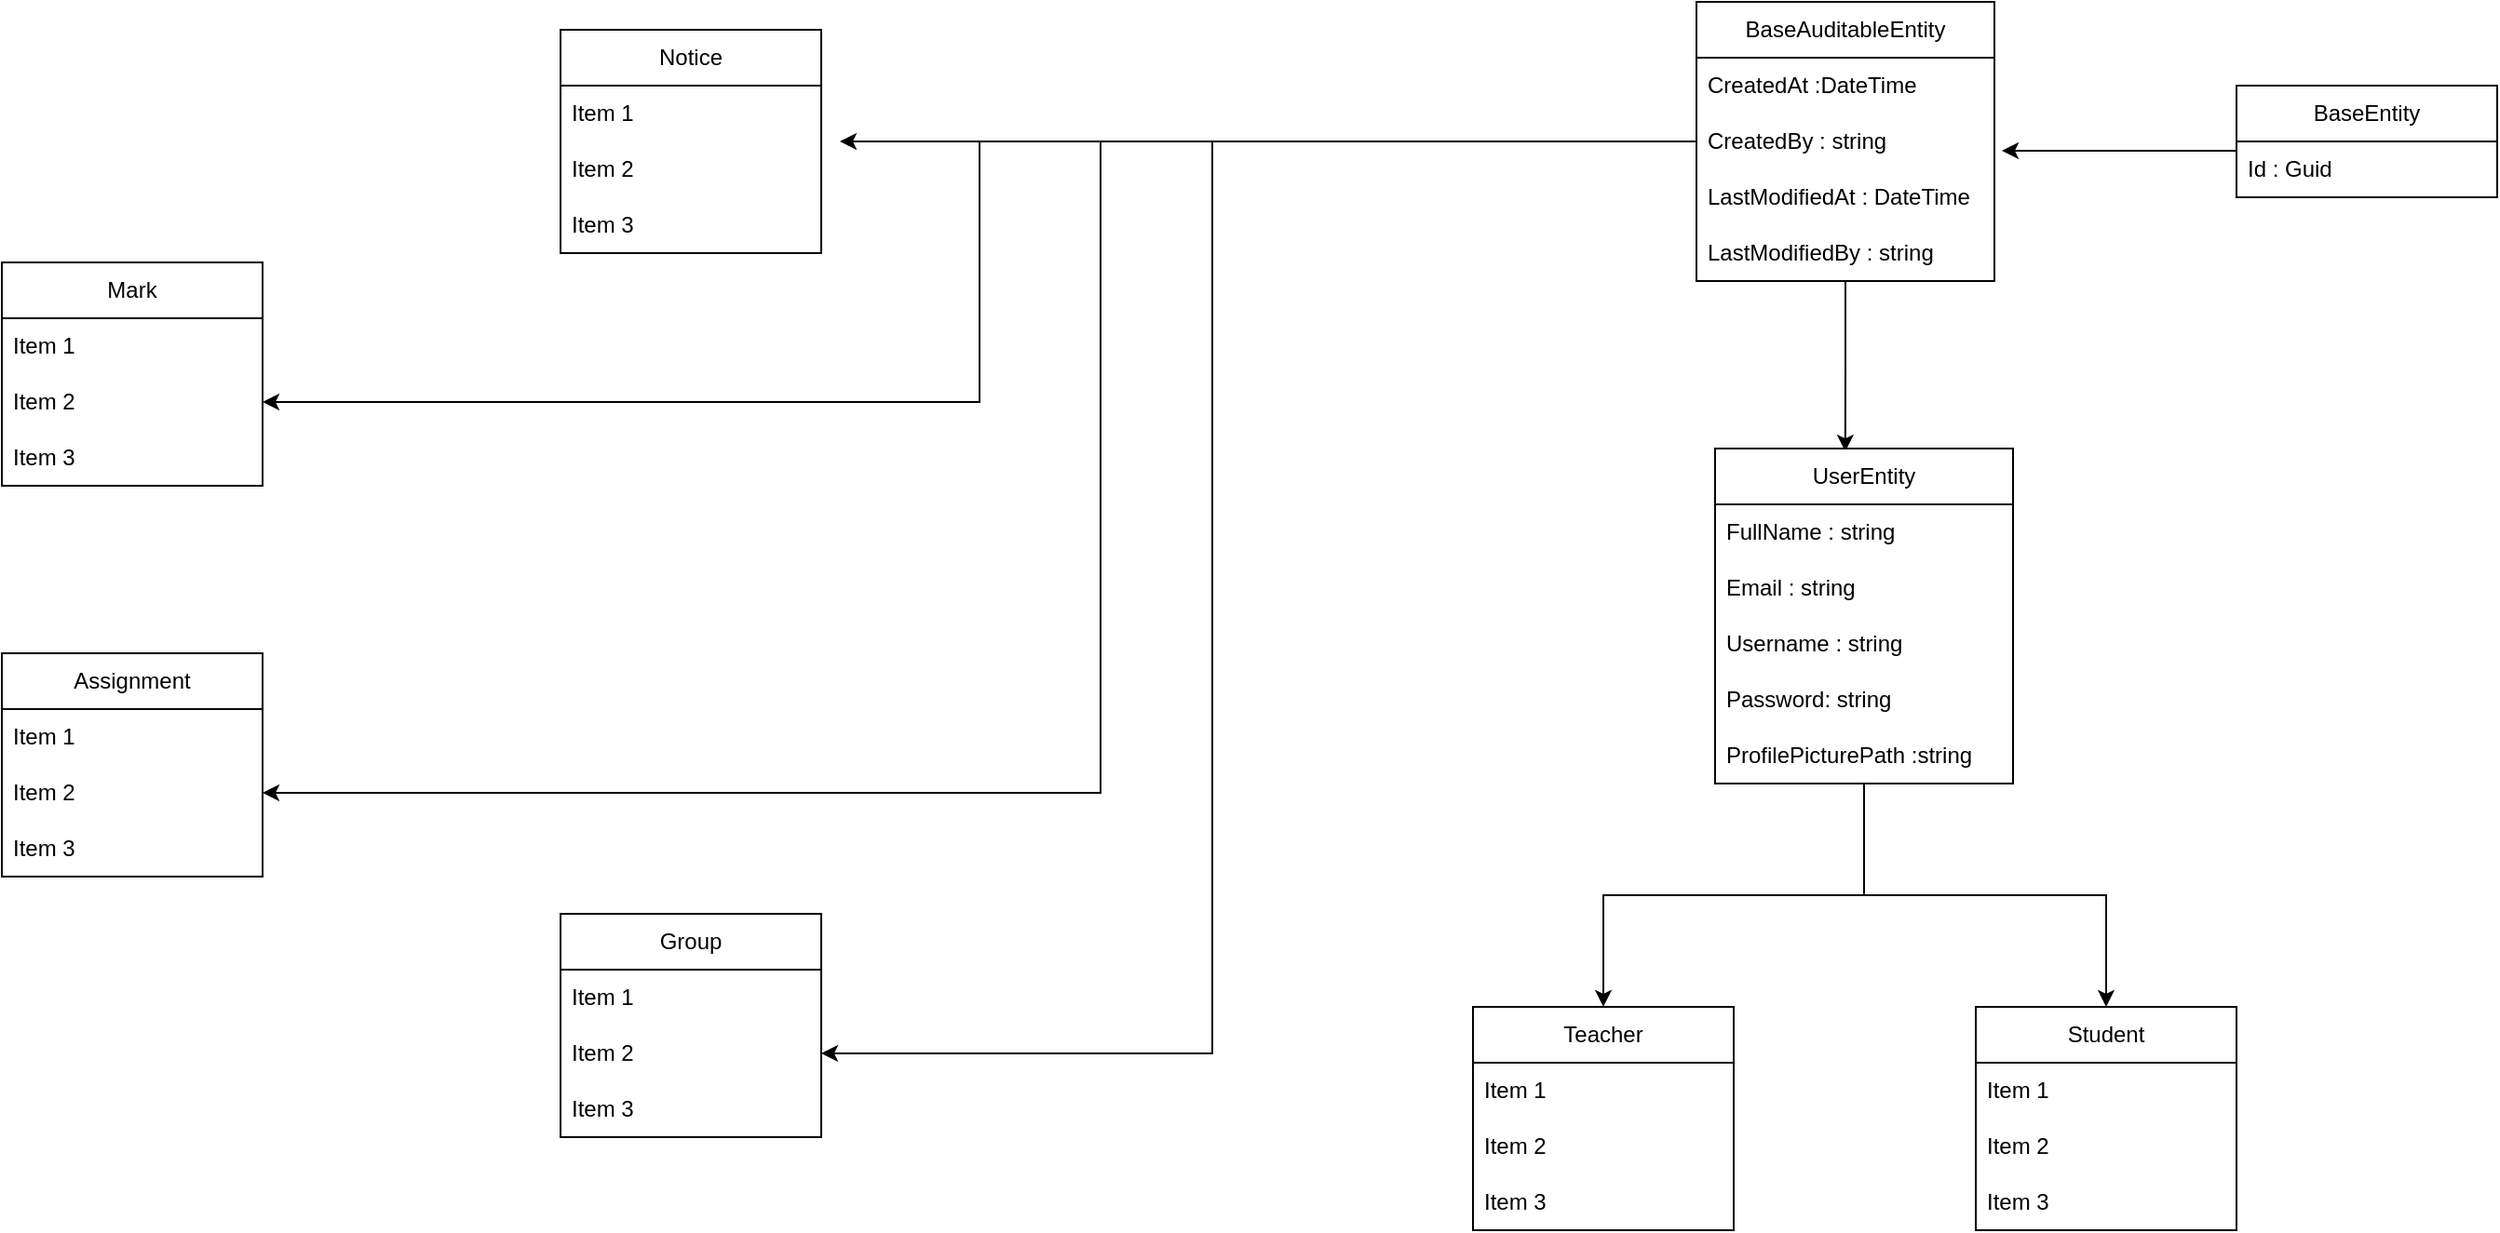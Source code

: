 <mxfile version="21.2.8" type="device">
  <diagram name="Page-1" id="CtWnbKpLdD32V_fEn1Ee">
    <mxGraphModel dx="2062" dy="731" grid="1" gridSize="10" guides="1" tooltips="1" connect="1" arrows="1" fold="1" page="1" pageScale="1" pageWidth="827" pageHeight="1169" math="0" shadow="0">
      <root>
        <mxCell id="0" />
        <mxCell id="1" parent="0" />
        <mxCell id="satxLGVg-i999YrNtOQF-17" style="edgeStyle=orthogonalEdgeStyle;rounded=0;orthogonalLoop=1;jettySize=auto;html=1;" edge="1" parent="1" source="satxLGVg-i999YrNtOQF-18">
          <mxGeometry relative="1" as="geometry">
            <mxPoint x="374" y="140" as="targetPoint" />
            <Array as="points">
              <mxPoint x="460" y="140" />
              <mxPoint x="460" y="140" />
            </Array>
          </mxGeometry>
        </mxCell>
        <mxCell id="satxLGVg-i999YrNtOQF-18" value="BaseEntity" style="swimlane;fontStyle=0;childLayout=stackLayout;horizontal=1;startSize=30;horizontalStack=0;resizeParent=1;resizeParentMax=0;resizeLast=0;collapsible=1;marginBottom=0;whiteSpace=wrap;html=1;" vertex="1" parent="1">
          <mxGeometry x="500" y="105" width="140" height="60" as="geometry" />
        </mxCell>
        <mxCell id="satxLGVg-i999YrNtOQF-19" value="Id : Guid" style="text;strokeColor=none;fillColor=none;align=left;verticalAlign=middle;spacingLeft=4;spacingRight=4;overflow=hidden;points=[[0,0.5],[1,0.5]];portConstraint=eastwest;rotatable=0;whiteSpace=wrap;html=1;" vertex="1" parent="satxLGVg-i999YrNtOQF-18">
          <mxGeometry y="30" width="140" height="30" as="geometry" />
        </mxCell>
        <mxCell id="satxLGVg-i999YrNtOQF-74" style="edgeStyle=orthogonalEdgeStyle;rounded=0;orthogonalLoop=1;jettySize=auto;html=1;entryX=1;entryY=0.5;entryDx=0;entryDy=0;" edge="1" parent="1" source="satxLGVg-i999YrNtOQF-20" target="satxLGVg-i999YrNtOQF-59">
          <mxGeometry relative="1" as="geometry">
            <Array as="points">
              <mxPoint x="-110" y="135" />
              <mxPoint x="-110" y="485" />
            </Array>
          </mxGeometry>
        </mxCell>
        <mxCell id="satxLGVg-i999YrNtOQF-75" style="edgeStyle=orthogonalEdgeStyle;rounded=0;orthogonalLoop=1;jettySize=auto;html=1;entryX=1;entryY=0.5;entryDx=0;entryDy=0;" edge="1" parent="1" source="satxLGVg-i999YrNtOQF-20" target="satxLGVg-i999YrNtOQF-63">
          <mxGeometry relative="1" as="geometry">
            <Array as="points">
              <mxPoint x="-50" y="135" />
              <mxPoint x="-50" y="625" />
            </Array>
          </mxGeometry>
        </mxCell>
        <mxCell id="satxLGVg-i999YrNtOQF-76" style="edgeStyle=orthogonalEdgeStyle;rounded=0;orthogonalLoop=1;jettySize=auto;html=1;entryX=0.437;entryY=0.009;entryDx=0;entryDy=0;entryPerimeter=0;" edge="1" parent="1" source="satxLGVg-i999YrNtOQF-20" target="satxLGVg-i999YrNtOQF-33">
          <mxGeometry relative="1" as="geometry" />
        </mxCell>
        <mxCell id="satxLGVg-i999YrNtOQF-20" value="BaseAuditableEntity" style="swimlane;fontStyle=0;childLayout=stackLayout;horizontal=1;startSize=30;horizontalStack=0;resizeParent=1;resizeParentMax=0;resizeLast=0;collapsible=1;marginBottom=0;whiteSpace=wrap;html=1;" vertex="1" parent="1">
          <mxGeometry x="210" y="60" width="160" height="150" as="geometry" />
        </mxCell>
        <mxCell id="satxLGVg-i999YrNtOQF-21" value="CreatedAt :DateTime" style="text;strokeColor=none;fillColor=none;align=left;verticalAlign=middle;spacingLeft=4;spacingRight=4;overflow=hidden;points=[[0,0.5],[1,0.5]];portConstraint=eastwest;rotatable=0;whiteSpace=wrap;html=1;" vertex="1" parent="satxLGVg-i999YrNtOQF-20">
          <mxGeometry y="30" width="160" height="30" as="geometry" />
        </mxCell>
        <mxCell id="satxLGVg-i999YrNtOQF-70" style="edgeStyle=orthogonalEdgeStyle;rounded=0;orthogonalLoop=1;jettySize=auto;html=1;" edge="1" parent="satxLGVg-i999YrNtOQF-20" source="satxLGVg-i999YrNtOQF-22">
          <mxGeometry relative="1" as="geometry">
            <mxPoint x="-460" y="75" as="targetPoint" />
          </mxGeometry>
        </mxCell>
        <mxCell id="satxLGVg-i999YrNtOQF-22" value="CreatedBy : string" style="text;strokeColor=none;fillColor=none;align=left;verticalAlign=middle;spacingLeft=4;spacingRight=4;overflow=hidden;points=[[0,0.5],[1,0.5]];portConstraint=eastwest;rotatable=0;whiteSpace=wrap;html=1;" vertex="1" parent="satxLGVg-i999YrNtOQF-20">
          <mxGeometry y="60" width="160" height="30" as="geometry" />
        </mxCell>
        <mxCell id="satxLGVg-i999YrNtOQF-23" value="LastModifiedAt : DateTime" style="text;strokeColor=none;fillColor=none;align=left;verticalAlign=middle;spacingLeft=4;spacingRight=4;overflow=hidden;points=[[0,0.5],[1,0.5]];portConstraint=eastwest;rotatable=0;whiteSpace=wrap;html=1;" vertex="1" parent="satxLGVg-i999YrNtOQF-20">
          <mxGeometry y="90" width="160" height="30" as="geometry" />
        </mxCell>
        <mxCell id="satxLGVg-i999YrNtOQF-24" value="LastModifiedBy : string" style="text;strokeColor=none;fillColor=none;align=left;verticalAlign=middle;spacingLeft=4;spacingRight=4;overflow=hidden;points=[[0,0.5],[1,0.5]];portConstraint=eastwest;rotatable=0;whiteSpace=wrap;html=1;" vertex="1" parent="satxLGVg-i999YrNtOQF-20">
          <mxGeometry y="120" width="160" height="30" as="geometry" />
        </mxCell>
        <mxCell id="satxLGVg-i999YrNtOQF-47" style="edgeStyle=orthogonalEdgeStyle;rounded=0;orthogonalLoop=1;jettySize=auto;html=1;" edge="1" parent="1" source="satxLGVg-i999YrNtOQF-33" target="satxLGVg-i999YrNtOQF-43">
          <mxGeometry relative="1" as="geometry" />
        </mxCell>
        <mxCell id="satxLGVg-i999YrNtOQF-48" style="edgeStyle=orthogonalEdgeStyle;rounded=0;orthogonalLoop=1;jettySize=auto;html=1;entryX=0.5;entryY=0;entryDx=0;entryDy=0;" edge="1" parent="1" source="satxLGVg-i999YrNtOQF-33" target="satxLGVg-i999YrNtOQF-39">
          <mxGeometry relative="1" as="geometry" />
        </mxCell>
        <mxCell id="satxLGVg-i999YrNtOQF-33" value="UserEntity" style="swimlane;fontStyle=0;childLayout=stackLayout;horizontal=1;startSize=30;horizontalStack=0;resizeParent=1;resizeParentMax=0;resizeLast=0;collapsible=1;marginBottom=0;whiteSpace=wrap;html=1;" vertex="1" parent="1">
          <mxGeometry x="220" y="300" width="160" height="180" as="geometry" />
        </mxCell>
        <mxCell id="satxLGVg-i999YrNtOQF-34" value="FullName : string" style="text;strokeColor=none;fillColor=none;align=left;verticalAlign=middle;spacingLeft=4;spacingRight=4;overflow=hidden;points=[[0,0.5],[1,0.5]];portConstraint=eastwest;rotatable=0;whiteSpace=wrap;html=1;" vertex="1" parent="satxLGVg-i999YrNtOQF-33">
          <mxGeometry y="30" width="160" height="30" as="geometry" />
        </mxCell>
        <mxCell id="satxLGVg-i999YrNtOQF-35" value="Email : string" style="text;strokeColor=none;fillColor=none;align=left;verticalAlign=middle;spacingLeft=4;spacingRight=4;overflow=hidden;points=[[0,0.5],[1,0.5]];portConstraint=eastwest;rotatable=0;whiteSpace=wrap;html=1;" vertex="1" parent="satxLGVg-i999YrNtOQF-33">
          <mxGeometry y="60" width="160" height="30" as="geometry" />
        </mxCell>
        <mxCell id="satxLGVg-i999YrNtOQF-36" value="Username : string" style="text;strokeColor=none;fillColor=none;align=left;verticalAlign=middle;spacingLeft=4;spacingRight=4;overflow=hidden;points=[[0,0.5],[1,0.5]];portConstraint=eastwest;rotatable=0;whiteSpace=wrap;html=1;" vertex="1" parent="satxLGVg-i999YrNtOQF-33">
          <mxGeometry y="90" width="160" height="30" as="geometry" />
        </mxCell>
        <mxCell id="satxLGVg-i999YrNtOQF-37" value="Password: string" style="text;strokeColor=none;fillColor=none;align=left;verticalAlign=middle;spacingLeft=4;spacingRight=4;overflow=hidden;points=[[0,0.5],[1,0.5]];portConstraint=eastwest;rotatable=0;whiteSpace=wrap;html=1;" vertex="1" parent="satxLGVg-i999YrNtOQF-33">
          <mxGeometry y="120" width="160" height="30" as="geometry" />
        </mxCell>
        <mxCell id="satxLGVg-i999YrNtOQF-38" value="ProfilePicturePath :string" style="text;strokeColor=none;fillColor=none;align=left;verticalAlign=middle;spacingLeft=4;spacingRight=4;overflow=hidden;points=[[0,0.5],[1,0.5]];portConstraint=eastwest;rotatable=0;whiteSpace=wrap;html=1;" vertex="1" parent="satxLGVg-i999YrNtOQF-33">
          <mxGeometry y="150" width="160" height="30" as="geometry" />
        </mxCell>
        <mxCell id="satxLGVg-i999YrNtOQF-39" value="Teacher" style="swimlane;fontStyle=0;childLayout=stackLayout;horizontal=1;startSize=30;horizontalStack=0;resizeParent=1;resizeParentMax=0;resizeLast=0;collapsible=1;marginBottom=0;whiteSpace=wrap;html=1;" vertex="1" parent="1">
          <mxGeometry x="90" y="600" width="140" height="120" as="geometry" />
        </mxCell>
        <mxCell id="satxLGVg-i999YrNtOQF-40" value="Item 1" style="text;strokeColor=none;fillColor=none;align=left;verticalAlign=middle;spacingLeft=4;spacingRight=4;overflow=hidden;points=[[0,0.5],[1,0.5]];portConstraint=eastwest;rotatable=0;whiteSpace=wrap;html=1;" vertex="1" parent="satxLGVg-i999YrNtOQF-39">
          <mxGeometry y="30" width="140" height="30" as="geometry" />
        </mxCell>
        <mxCell id="satxLGVg-i999YrNtOQF-41" value="Item 2" style="text;strokeColor=none;fillColor=none;align=left;verticalAlign=middle;spacingLeft=4;spacingRight=4;overflow=hidden;points=[[0,0.5],[1,0.5]];portConstraint=eastwest;rotatable=0;whiteSpace=wrap;html=1;" vertex="1" parent="satxLGVg-i999YrNtOQF-39">
          <mxGeometry y="60" width="140" height="30" as="geometry" />
        </mxCell>
        <mxCell id="satxLGVg-i999YrNtOQF-42" value="Item 3" style="text;strokeColor=none;fillColor=none;align=left;verticalAlign=middle;spacingLeft=4;spacingRight=4;overflow=hidden;points=[[0,0.5],[1,0.5]];portConstraint=eastwest;rotatable=0;whiteSpace=wrap;html=1;" vertex="1" parent="satxLGVg-i999YrNtOQF-39">
          <mxGeometry y="90" width="140" height="30" as="geometry" />
        </mxCell>
        <mxCell id="satxLGVg-i999YrNtOQF-43" value="Student" style="swimlane;fontStyle=0;childLayout=stackLayout;horizontal=1;startSize=30;horizontalStack=0;resizeParent=1;resizeParentMax=0;resizeLast=0;collapsible=1;marginBottom=0;whiteSpace=wrap;html=1;" vertex="1" parent="1">
          <mxGeometry x="360" y="600" width="140" height="120" as="geometry" />
        </mxCell>
        <mxCell id="satxLGVg-i999YrNtOQF-44" value="Item 1" style="text;strokeColor=none;fillColor=none;align=left;verticalAlign=middle;spacingLeft=4;spacingRight=4;overflow=hidden;points=[[0,0.5],[1,0.5]];portConstraint=eastwest;rotatable=0;whiteSpace=wrap;html=1;" vertex="1" parent="satxLGVg-i999YrNtOQF-43">
          <mxGeometry y="30" width="140" height="30" as="geometry" />
        </mxCell>
        <mxCell id="satxLGVg-i999YrNtOQF-45" value="Item 2" style="text;strokeColor=none;fillColor=none;align=left;verticalAlign=middle;spacingLeft=4;spacingRight=4;overflow=hidden;points=[[0,0.5],[1,0.5]];portConstraint=eastwest;rotatable=0;whiteSpace=wrap;html=1;" vertex="1" parent="satxLGVg-i999YrNtOQF-43">
          <mxGeometry y="60" width="140" height="30" as="geometry" />
        </mxCell>
        <mxCell id="satxLGVg-i999YrNtOQF-46" value="Item 3" style="text;strokeColor=none;fillColor=none;align=left;verticalAlign=middle;spacingLeft=4;spacingRight=4;overflow=hidden;points=[[0,0.5],[1,0.5]];portConstraint=eastwest;rotatable=0;whiteSpace=wrap;html=1;" vertex="1" parent="satxLGVg-i999YrNtOQF-43">
          <mxGeometry y="90" width="140" height="30" as="geometry" />
        </mxCell>
        <mxCell id="satxLGVg-i999YrNtOQF-49" value="Notice" style="swimlane;fontStyle=0;childLayout=stackLayout;horizontal=1;startSize=30;horizontalStack=0;resizeParent=1;resizeParentMax=0;resizeLast=0;collapsible=1;marginBottom=0;whiteSpace=wrap;html=1;" vertex="1" parent="1">
          <mxGeometry x="-400" y="75" width="140" height="120" as="geometry" />
        </mxCell>
        <mxCell id="satxLGVg-i999YrNtOQF-50" value="Item 1" style="text;strokeColor=none;fillColor=none;align=left;verticalAlign=middle;spacingLeft=4;spacingRight=4;overflow=hidden;points=[[0,0.5],[1,0.5]];portConstraint=eastwest;rotatable=0;whiteSpace=wrap;html=1;" vertex="1" parent="satxLGVg-i999YrNtOQF-49">
          <mxGeometry y="30" width="140" height="30" as="geometry" />
        </mxCell>
        <mxCell id="satxLGVg-i999YrNtOQF-51" value="Item 2" style="text;strokeColor=none;fillColor=none;align=left;verticalAlign=middle;spacingLeft=4;spacingRight=4;overflow=hidden;points=[[0,0.5],[1,0.5]];portConstraint=eastwest;rotatable=0;whiteSpace=wrap;html=1;" vertex="1" parent="satxLGVg-i999YrNtOQF-49">
          <mxGeometry y="60" width="140" height="30" as="geometry" />
        </mxCell>
        <mxCell id="satxLGVg-i999YrNtOQF-52" value="Item 3" style="text;strokeColor=none;fillColor=none;align=left;verticalAlign=middle;spacingLeft=4;spacingRight=4;overflow=hidden;points=[[0,0.5],[1,0.5]];portConstraint=eastwest;rotatable=0;whiteSpace=wrap;html=1;" vertex="1" parent="satxLGVg-i999YrNtOQF-49">
          <mxGeometry y="90" width="140" height="30" as="geometry" />
        </mxCell>
        <mxCell id="satxLGVg-i999YrNtOQF-57" value="Assignment" style="swimlane;fontStyle=0;childLayout=stackLayout;horizontal=1;startSize=30;horizontalStack=0;resizeParent=1;resizeParentMax=0;resizeLast=0;collapsible=1;marginBottom=0;whiteSpace=wrap;html=1;" vertex="1" parent="1">
          <mxGeometry x="-700" y="410" width="140" height="120" as="geometry" />
        </mxCell>
        <mxCell id="satxLGVg-i999YrNtOQF-58" value="Item 1" style="text;strokeColor=none;fillColor=none;align=left;verticalAlign=middle;spacingLeft=4;spacingRight=4;overflow=hidden;points=[[0,0.5],[1,0.5]];portConstraint=eastwest;rotatable=0;whiteSpace=wrap;html=1;" vertex="1" parent="satxLGVg-i999YrNtOQF-57">
          <mxGeometry y="30" width="140" height="30" as="geometry" />
        </mxCell>
        <mxCell id="satxLGVg-i999YrNtOQF-59" value="Item 2" style="text;strokeColor=none;fillColor=none;align=left;verticalAlign=middle;spacingLeft=4;spacingRight=4;overflow=hidden;points=[[0,0.5],[1,0.5]];portConstraint=eastwest;rotatable=0;whiteSpace=wrap;html=1;" vertex="1" parent="satxLGVg-i999YrNtOQF-57">
          <mxGeometry y="60" width="140" height="30" as="geometry" />
        </mxCell>
        <mxCell id="satxLGVg-i999YrNtOQF-60" value="Item 3" style="text;strokeColor=none;fillColor=none;align=left;verticalAlign=middle;spacingLeft=4;spacingRight=4;overflow=hidden;points=[[0,0.5],[1,0.5]];portConstraint=eastwest;rotatable=0;whiteSpace=wrap;html=1;" vertex="1" parent="satxLGVg-i999YrNtOQF-57">
          <mxGeometry y="90" width="140" height="30" as="geometry" />
        </mxCell>
        <mxCell id="satxLGVg-i999YrNtOQF-61" value="Group" style="swimlane;fontStyle=0;childLayout=stackLayout;horizontal=1;startSize=30;horizontalStack=0;resizeParent=1;resizeParentMax=0;resizeLast=0;collapsible=1;marginBottom=0;whiteSpace=wrap;html=1;" vertex="1" parent="1">
          <mxGeometry x="-400" y="550" width="140" height="120" as="geometry" />
        </mxCell>
        <mxCell id="satxLGVg-i999YrNtOQF-62" value="Item 1" style="text;strokeColor=none;fillColor=none;align=left;verticalAlign=middle;spacingLeft=4;spacingRight=4;overflow=hidden;points=[[0,0.5],[1,0.5]];portConstraint=eastwest;rotatable=0;whiteSpace=wrap;html=1;" vertex="1" parent="satxLGVg-i999YrNtOQF-61">
          <mxGeometry y="30" width="140" height="30" as="geometry" />
        </mxCell>
        <mxCell id="satxLGVg-i999YrNtOQF-63" value="Item 2" style="text;strokeColor=none;fillColor=none;align=left;verticalAlign=middle;spacingLeft=4;spacingRight=4;overflow=hidden;points=[[0,0.5],[1,0.5]];portConstraint=eastwest;rotatable=0;whiteSpace=wrap;html=1;" vertex="1" parent="satxLGVg-i999YrNtOQF-61">
          <mxGeometry y="60" width="140" height="30" as="geometry" />
        </mxCell>
        <mxCell id="satxLGVg-i999YrNtOQF-64" value="Item 3" style="text;strokeColor=none;fillColor=none;align=left;verticalAlign=middle;spacingLeft=4;spacingRight=4;overflow=hidden;points=[[0,0.5],[1,0.5]];portConstraint=eastwest;rotatable=0;whiteSpace=wrap;html=1;" vertex="1" parent="satxLGVg-i999YrNtOQF-61">
          <mxGeometry y="90" width="140" height="30" as="geometry" />
        </mxCell>
        <mxCell id="satxLGVg-i999YrNtOQF-65" value="Mark" style="swimlane;fontStyle=0;childLayout=stackLayout;horizontal=1;startSize=30;horizontalStack=0;resizeParent=1;resizeParentMax=0;resizeLast=0;collapsible=1;marginBottom=0;whiteSpace=wrap;html=1;" vertex="1" parent="1">
          <mxGeometry x="-700" y="200" width="140" height="120" as="geometry" />
        </mxCell>
        <mxCell id="satxLGVg-i999YrNtOQF-66" value="Item 1" style="text;strokeColor=none;fillColor=none;align=left;verticalAlign=middle;spacingLeft=4;spacingRight=4;overflow=hidden;points=[[0,0.5],[1,0.5]];portConstraint=eastwest;rotatable=0;whiteSpace=wrap;html=1;" vertex="1" parent="satxLGVg-i999YrNtOQF-65">
          <mxGeometry y="30" width="140" height="30" as="geometry" />
        </mxCell>
        <mxCell id="satxLGVg-i999YrNtOQF-67" value="Item 2" style="text;strokeColor=none;fillColor=none;align=left;verticalAlign=middle;spacingLeft=4;spacingRight=4;overflow=hidden;points=[[0,0.5],[1,0.5]];portConstraint=eastwest;rotatable=0;whiteSpace=wrap;html=1;" vertex="1" parent="satxLGVg-i999YrNtOQF-65">
          <mxGeometry y="60" width="140" height="30" as="geometry" />
        </mxCell>
        <mxCell id="satxLGVg-i999YrNtOQF-68" value="Item 3" style="text;strokeColor=none;fillColor=none;align=left;verticalAlign=middle;spacingLeft=4;spacingRight=4;overflow=hidden;points=[[0,0.5],[1,0.5]];portConstraint=eastwest;rotatable=0;whiteSpace=wrap;html=1;" vertex="1" parent="satxLGVg-i999YrNtOQF-65">
          <mxGeometry y="90" width="140" height="30" as="geometry" />
        </mxCell>
        <mxCell id="satxLGVg-i999YrNtOQF-71" style="edgeStyle=orthogonalEdgeStyle;rounded=0;orthogonalLoop=1;jettySize=auto;html=1;entryX=1;entryY=0.5;entryDx=0;entryDy=0;" edge="1" parent="1" source="satxLGVg-i999YrNtOQF-22" target="satxLGVg-i999YrNtOQF-67">
          <mxGeometry relative="1" as="geometry" />
        </mxCell>
      </root>
    </mxGraphModel>
  </diagram>
</mxfile>
